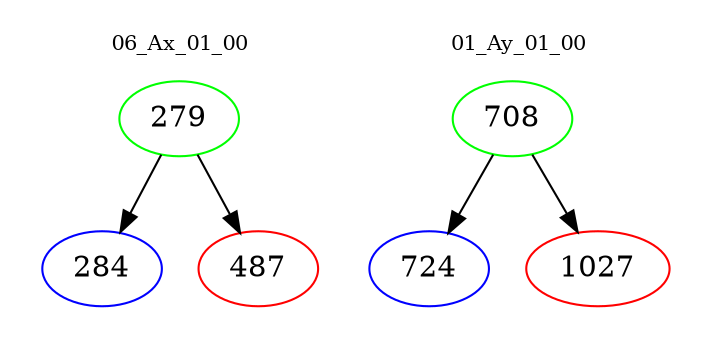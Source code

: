 digraph{
subgraph cluster_0 {
color = white
label = "06_Ax_01_00";
fontsize=10;
T0_279 [label="279", color="green"]
T0_279 -> T0_284 [color="black"]
T0_284 [label="284", color="blue"]
T0_279 -> T0_487 [color="black"]
T0_487 [label="487", color="red"]
}
subgraph cluster_1 {
color = white
label = "01_Ay_01_00";
fontsize=10;
T1_708 [label="708", color="green"]
T1_708 -> T1_724 [color="black"]
T1_724 [label="724", color="blue"]
T1_708 -> T1_1027 [color="black"]
T1_1027 [label="1027", color="red"]
}
}
